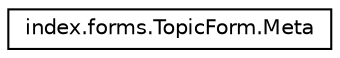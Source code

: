 digraph "Graphical Class Hierarchy"
{
  edge [fontname="Helvetica",fontsize="10",labelfontname="Helvetica",labelfontsize="10"];
  node [fontname="Helvetica",fontsize="10",shape=record];
  rankdir="LR";
  Node0 [label="index.forms.TopicForm.Meta",height=0.2,width=0.4,color="black", fillcolor="white", style="filled",URL="$classindex_1_1forms_1_1TopicForm_1_1Meta.html"];
}
